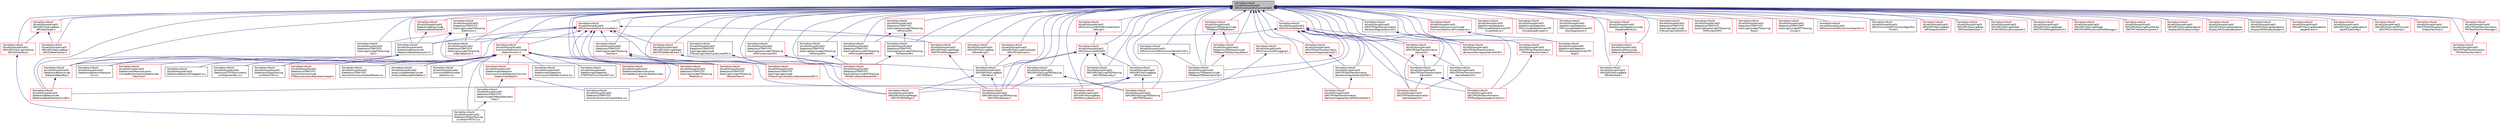 digraph "/home/travis/build/AliceO2Group/AliceO2/GPU/Common/GPUCommonDef.h"
{
 // INTERACTIVE_SVG=YES
  bgcolor="transparent";
  edge [fontname="Helvetica",fontsize="10",labelfontname="Helvetica",labelfontsize="10"];
  node [fontname="Helvetica",fontsize="10",shape=record];
  Node3 [label="/home/travis/build\l/AliceO2Group/AliceO2\l/GPU/Common/GPUCommonDef.h",height=0.2,width=0.4,color="black", fillcolor="grey75", style="filled", fontcolor="black"];
  Node3 -> Node4 [dir="back",color="midnightblue",fontsize="10",style="solid",fontname="Helvetica"];
  Node4 [label="/home/travis/build\l/AliceO2Group/AliceO2\l/Common/MathUtils/include\l/MathUtils/Utils.h",height=0.2,width=0.4,color="red",URL="$d9/d52/Common_2MathUtils_2include_2MathUtils_2Utils_8h.html"];
  Node4 -> Node5 [dir="back",color="midnightblue",fontsize="10",style="solid",fontname="Helvetica"];
  Node5 [label="/home/travis/build\l/AliceO2Group/AliceO2\l/Analysis/DataModel/include\l/Analysis/ReducedInfoTables.h",height=0.2,width=0.4,color="red",URL="$d4/dbd/ReducedInfoTables_8h.html"];
  Node4 -> Node8 [dir="back",color="midnightblue",fontsize="10",style="solid",fontname="Helvetica"];
  Node8 [label="/home/travis/build\l/AliceO2Group/AliceO2\l/Common/MathUtils/test\l/testUtils.cxx",height=0.2,width=0.4,color="black",URL="$df/df4/testUtils_8cxx.html"];
  Node4 -> Node9 [dir="back",color="midnightblue",fontsize="10",style="solid",fontname="Helvetica"];
  Node9 [label="/home/travis/build\l/AliceO2Group/AliceO2\l/DataFormats/Detectors\l/Common/include/DetectorsCommon\lDataFormats/DetID.h",height=0.2,width=0.4,color="red",URL="$d6/d31/DetID_8h.html"];
  Node9 -> Node183 [dir="back",color="midnightblue",fontsize="10",style="solid",fontname="Helvetica"];
  Node183 [label="/home/travis/build\l/AliceO2Group/AliceO2\l/Detectors/ITSMFT/ITS\l/base/include/ITSBase/Geometry\lTGeo.h",height=0.2,width=0.4,color="red",URL="$d9/dfb/ITSMFT_2ITS_2base_2include_2ITSBase_2GeometryTGeo_8h.html"];
  Node183 -> Node29 [dir="back",color="midnightblue",fontsize="10",style="solid",fontname="Helvetica"];
  Node29 [label="/home/travis/build\l/AliceO2Group/AliceO2\l/Detectors/GlobalTracking\l/src/MatchTPCITS.cxx",height=0.2,width=0.4,color="black",URL="$dc/d59/MatchTPCITS_8cxx.html"];
  Node9 -> Node409 [dir="back",color="midnightblue",fontsize="10",style="solid",fontname="Helvetica"];
  Node409 [label="/home/travis/build\l/AliceO2Group/AliceO2\l/Detectors/ITSMFT/ITS\l/reconstruction/src/ClustererTask.cxx",height=0.2,width=0.4,color="black",URL="$d8/d95/ITSMFT_2ITS_2reconstruction_2src_2ClustererTask_8cxx.html"];
  Node4 -> Node19 [dir="back",color="midnightblue",fontsize="10",style="solid",fontname="Helvetica"];
  Node19 [label="/home/travis/build\l/AliceO2Group/AliceO2\l/DataFormats/Detectors\l/Common/src/DetMatrixCache.cxx",height=0.2,width=0.4,color="black",URL="$d3/d4e/DetMatrixCache_8cxx.html"];
  Node4 -> Node429 [dir="back",color="midnightblue",fontsize="10",style="solid",fontname="Helvetica"];
  Node429 [label="/home/travis/build\l/AliceO2Group/AliceO2\l/DataFormats/Detectors\l/ITSMFT/MFT/src/TrackMFT.cxx",height=0.2,width=0.4,color="black",URL="$d7/d4a/TrackMFT_8cxx.html",tooltip="Implementation of the MFT track. "];
  Node4 -> Node62 [dir="back",color="midnightblue",fontsize="10",style="solid",fontname="Helvetica"];
  Node62 [label="/home/travis/build\l/AliceO2Group/AliceO2\l/DataFormats/Reconstruction\l/include/ReconstructionDataFormats/\lTrack.h",height=0.2,width=0.4,color="red",URL="$d7/d8b/DataFormats_2Reconstruction_2include_2ReconstructionDataFormats_2Track_8h.html"];
  Node4 -> Node430 [dir="back",color="midnightblue",fontsize="10",style="solid",fontname="Helvetica"];
  Node430 [label="/home/travis/build\l/AliceO2Group/AliceO2\l/DataFormats/Reconstruction\l/include/ReconstructionDataFormats\l/TrackFwd.h",height=0.2,width=0.4,color="red",URL="$d7/df7/TrackFwd_8h.html",tooltip="Base forward track model, params only, w/o covariance. "];
  Node4 -> Node433 [dir="back",color="midnightblue",fontsize="10",style="solid",fontname="Helvetica"];
  Node433 [label="/home/travis/build\l/AliceO2Group/AliceO2\l/Detectors/Base/include\l/DetectorsBase/Ray.h",height=0.2,width=0.4,color="red",URL="$d4/d1b/Ray_8h.html"];
  Node433 -> Node434 [dir="back",color="midnightblue",fontsize="10",style="solid",fontname="Helvetica"];
  Node434 [label="/home/travis/build\l/AliceO2Group/AliceO2\l/Detectors/Base/include\l/DetectorsBase/MatLayerCylSet.h",height=0.2,width=0.4,color="red",URL="$d9/da9/MatLayerCylSet_8h.html",tooltip="Declarations for the wrapper for the set of cylindrical material layers. "];
  Node4 -> Node371 [dir="back",color="midnightblue",fontsize="10",style="solid",fontname="Helvetica"];
  Node371 [label="/home/travis/build\l/AliceO2Group/AliceO2\l/Detectors/Base/src/MatLayer\lCyl.cxx",height=0.2,width=0.4,color="black",URL="$d1/d2b/MatLayerCyl_8cxx.html",tooltip="Implementation of single cylindrical material layer. "];
  Node4 -> Node143 [dir="back",color="midnightblue",fontsize="10",style="solid",fontname="Helvetica"];
  Node143 [label="/home/travis/build\l/AliceO2Group/AliceO2\l/Detectors/Base/src/Propagator.cxx",height=0.2,width=0.4,color="black",URL="$d8/dee/Propagator_8cxx.html"];
  Node4 -> Node344 [dir="back",color="midnightblue",fontsize="10",style="solid",fontname="Helvetica"];
  Node344 [label="/home/travis/build\l/AliceO2Group/AliceO2\l/Detectors/FIT/FT0/simulation\l/src/DigitizerTask.cxx",height=0.2,width=0.4,color="black",URL="$d8/d59/FIT_2FT0_2simulation_2src_2DigitizerTask_8cxx.html"];
  Node4 -> Node27 [dir="back",color="midnightblue",fontsize="10",style="solid",fontname="Helvetica"];
  Node27 [label="/home/travis/build\l/AliceO2Group/AliceO2\l/Detectors/GlobalTracking\l/src/MatchTOF.cxx",height=0.2,width=0.4,color="black",URL="$db/d6a/MatchTOF_8cxx.html"];
  Node4 -> Node29 [dir="back",color="midnightblue",fontsize="10",style="solid",fontname="Helvetica"];
  Node4 -> Node183 [dir="back",color="midnightblue",fontsize="10",style="solid",fontname="Helvetica"];
  Node4 -> Node415 [dir="back",color="midnightblue",fontsize="10",style="solid",fontname="Helvetica"];
  Node415 [label="/home/travis/build\l/AliceO2Group/AliceO2\l/Detectors/ITSMFT/ITS\l/reconstruction/include\l/ITSReconstruction/RecoGeomHelper.h",height=0.2,width=0.4,color="red",URL="$d4/d9f/RecoGeomHelper_8h.html",tooltip="Declarations of the helper class for clusters / roadwidth matching. "];
  Node4 -> Node409 [dir="back",color="midnightblue",fontsize="10",style="solid",fontname="Helvetica"];
  Node4 -> Node34 [dir="back",color="midnightblue",fontsize="10",style="solid",fontname="Helvetica"];
  Node34 [label="/home/travis/build\l/AliceO2Group/AliceO2\l/Detectors/ITSMFT/ITS\l/reconstruction/src/CookedTracker.cxx",height=0.2,width=0.4,color="black",URL="$d7/dca/CookedTracker_8cxx.html",tooltip="Implementation of the \"Cooked Matrix\" ITS tracker. "];
  Node4 -> Node437 [dir="back",color="midnightblue",fontsize="10",style="solid",fontname="Helvetica"];
  Node437 [label="/home/travis/build\l/AliceO2Group/AliceO2\l/Detectors/ITSMFT/ITS\l/tracking/include/ITStracking\l/MathUtils.h",height=0.2,width=0.4,color="red",URL="$dc/d3e/MathUtils_8h.html"];
  Node3 -> Node536 [dir="back",color="midnightblue",fontsize="10",style="solid",fontname="Helvetica"];
  Node536 [label="/home/travis/build\l/AliceO2Group/AliceO2\l/DataFormats/common/include\l/CommonDataFormat/TimeStamp.h",height=0.2,width=0.4,color="red",URL="$df/d5d/common_2include_2CommonDataFormat_2TimeStamp_8h.html"];
  Node536 -> Node646 [dir="back",color="midnightblue",fontsize="10",style="solid",fontname="Helvetica"];
  Node646 [label="/home/travis/build\l/AliceO2Group/AliceO2\l/DataFormats/Detectors\l/TPC/include/DataFormatsTPC\l/Digit.h",height=0.2,width=0.4,color="red",URL="$d3/d7d/DataFormats_2Detectors_2TPC_2include_2DataFormatsTPC_2Digit_8h.html"];
  Node3 -> Node703 [dir="back",color="midnightblue",fontsize="10",style="solid",fontname="Helvetica"];
  Node703 [label="/home/travis/build\l/AliceO2Group/AliceO2\l/DataFormats/Detectors\l/TPC/include/DataFormatsTPC\l/ClusterNative.h",height=0.2,width=0.4,color="red",URL="$de/dcd/ClusterNative_8h.html",tooltip="Class of a TPC cluster in TPC-native coordinates (row, time) "];
  Node3 -> Node714 [dir="back",color="midnightblue",fontsize="10",style="solid",fontname="Helvetica"];
  Node714 [label="/home/travis/build\l/AliceO2Group/AliceO2\l/DataFormats/Detectors\l/TPC/include/DataFormatsTPC\l/CompressedClusters.h",height=0.2,width=0.4,color="red",URL="$d2/d7d/CompressedClusters_8h.html",tooltip="Container to store compressed TPC cluster data. "];
  Node3 -> Node646 [dir="back",color="midnightblue",fontsize="10",style="solid",fontname="Helvetica"];
  Node3 -> Node719 [dir="back",color="midnightblue",fontsize="10",style="solid",fontname="Helvetica"];
  Node719 [label="/home/travis/build\l/AliceO2Group/AliceO2\l/DataFormats/Detectors\l/TPC/include/DataFormatsTPC\l/ZeroSuppression.h",height=0.2,width=0.4,color="red",URL="$dd/d04/ZeroSuppression_8h.html",tooltip="Definitions of TPC Zero Suppression Data Headers. "];
  Node3 -> Node729 [dir="back",color="midnightblue",fontsize="10",style="solid",fontname="Helvetica"];
  Node729 [label="/home/travis/build\l/AliceO2Group/AliceO2\l/DataFormats/Headers/include\l/Headers/RDHAny.h",height=0.2,width=0.4,color="red",URL="$d6/d89/RDHAny_8h.html"];
  Node729 -> Node741 [dir="back",color="midnightblue",fontsize="10",style="solid",fontname="Helvetica"];
  Node741 [label="/home/travis/build\l/AliceO2Group/AliceO2\l/Detectors/Raw/include\l/DetectorsRaw/RDHUtils.h",height=0.2,width=0.4,color="red",URL="$d6/dec/Raw_2include_2DetectorsRaw_2RDHUtils_8h.html"];
  Node741 -> Node834 [dir="back",color="midnightblue",fontsize="10",style="solid",fontname="Helvetica"];
  Node834 [label="/home/travis/build\l/AliceO2Group/AliceO2\l/GPU/GPUTracking/Base\l/GPURawData.h",height=0.2,width=0.4,color="red",URL="$d4/dbe/GPURawData_8h.html"];
  Node3 -> Node835 [dir="back",color="midnightblue",fontsize="10",style="solid",fontname="Helvetica"];
  Node835 [label="/home/travis/build\l/AliceO2Group/AliceO2\l/Detectors/Base/include\l/DetectorsBase/MatCell.h",height=0.2,width=0.4,color="red",URL="$db/dba/MatCell_8h.html",tooltip="Declarations for material properties of the cell (voxel) "];
  Node835 -> Node836 [dir="back",color="midnightblue",fontsize="10",style="solid",fontname="Helvetica"];
  Node836 [label="/home/travis/build\l/AliceO2Group/AliceO2\l/Detectors/Base/include\l/DetectorsBase/MatLayerCyl.h",height=0.2,width=0.4,color="black",URL="$da/df3/MatLayerCyl_8h.html",tooltip="Declarations for single cylindrical material layer class. "];
  Node836 -> Node434 [dir="back",color="midnightblue",fontsize="10",style="solid",fontname="Helvetica"];
  Node836 -> Node433 [dir="back",color="midnightblue",fontsize="10",style="solid",fontname="Helvetica"];
  Node836 -> Node371 [dir="back",color="midnightblue",fontsize="10",style="solid",fontname="Helvetica"];
  Node3 -> Node836 [dir="back",color="midnightblue",fontsize="10",style="solid",fontname="Helvetica"];
  Node3 -> Node434 [dir="back",color="midnightblue",fontsize="10",style="solid",fontname="Helvetica"];
  Node3 -> Node433 [dir="back",color="midnightblue",fontsize="10",style="solid",fontname="Helvetica"];
  Node3 -> Node448 [dir="back",color="midnightblue",fontsize="10",style="solid",fontname="Helvetica"];
  Node448 [label="/home/travis/build\l/AliceO2Group/AliceO2\l/Detectors/ITSMFT/ITS\l/tracking/cuda/include\l/ITStrackingCUDA/ClusterLinesGPU.h",height=0.2,width=0.4,color="black",URL="$d1/d4c/ClusterLinesGPU_8h.html",tooltip="GPU-compliant version of ClusterLines, for the moment separated, might create a common traits for Clu..."];
  Node448 -> Node442 [dir="back",color="midnightblue",fontsize="10",style="solid",fontname="Helvetica"];
  Node442 [label="/home/travis/build\l/AliceO2Group/AliceO2\l/Detectors/ITSMFT/ITS\l/tracking/cuda/include\l/ITStrackingCUDA/DeviceStoreVertexerGPU.h",height=0.2,width=0.4,color="red",URL="$dc/d8a/DeviceStoreVertexerGPU_8h.html"];
  Node3 -> Node442 [dir="back",color="midnightblue",fontsize="10",style="solid",fontname="Helvetica"];
  Node3 -> Node837 [dir="back",color="midnightblue",fontsize="10",style="solid",fontname="Helvetica"];
  Node837 [label="/home/travis/build\l/AliceO2Group/AliceO2\l/Detectors/ITSMFT/ITS\l/tracking/cuda/include\l/ITStrackingCUDA/Utils.h",height=0.2,width=0.4,color="red",URL="$d8/def/Detectors_2ITSMFT_2ITS_2tracking_2cuda_2include_2ITStrackingCUDA_2Utils_8h.html"];
  Node3 -> Node840 [dir="back",color="midnightblue",fontsize="10",style="solid",fontname="Helvetica"];
  Node840 [label="/home/travis/build\l/AliceO2Group/AliceO2\l/Detectors/ITSMFT/ITS\l/tracking/hip/include/ITStracking\lHIP/ArrayHIP.h",height=0.2,width=0.4,color="black",URL="$de/d49/ArrayHIP_8h.html"];
  Node840 -> Node444 [dir="back",color="midnightblue",fontsize="10",style="solid",fontname="Helvetica"];
  Node444 [label="/home/travis/build\l/AliceO2Group/AliceO2\l/Detectors/ITSMFT/ITS\l/tracking/hip/include/ITStracking\lHIP/DeviceStoreVertexerHIP.h",height=0.2,width=0.4,color="red",URL="$d4/d1e/DeviceStoreVertexerHIP_8h.html",tooltip="This class serves as memory interface for GPU vertexer. It will access needed data structures from de..."];
  Node3 -> Node449 [dir="back",color="midnightblue",fontsize="10",style="solid",fontname="Helvetica"];
  Node449 [label="/home/travis/build\l/AliceO2Group/AliceO2\l/Detectors/ITSMFT/ITS\l/tracking/hip/include/ITStracking\lHIP/ClusterLinesHIP.h",height=0.2,width=0.4,color="red",URL="$d2/dc8/ClusterLinesHIP_8h.html",tooltip="GPU-compliant version of ClusterLines, for the moment separated, might create a common traits for Clu..."];
  Node449 -> Node444 [dir="back",color="midnightblue",fontsize="10",style="solid",fontname="Helvetica"];
  Node3 -> Node841 [dir="back",color="midnightblue",fontsize="10",style="solid",fontname="Helvetica"];
  Node841 [label="/home/travis/build\l/AliceO2Group/AliceO2\l/Detectors/ITSMFT/ITS\l/tracking/hip/include/ITStracking\lHIP/ContextHIP.h",height=0.2,width=0.4,color="red",URL="$d6/dea/ContextHIP_8h.html"];
  Node3 -> Node444 [dir="back",color="midnightblue",fontsize="10",style="solid",fontname="Helvetica"];
  Node3 -> Node844 [dir="back",color="midnightblue",fontsize="10",style="solid",fontname="Helvetica"];
  Node844 [label="/home/travis/build\l/AliceO2Group/AliceO2\l/Detectors/ITSMFT/ITS\l/tracking/hip/include/ITStracking\lHIP/UniquePointerHIP.h",height=0.2,width=0.4,color="red",URL="$d1/d7c/UniquePointerHIP_8h.html"];
  Node844 -> Node444 [dir="back",color="midnightblue",fontsize="10",style="solid",fontname="Helvetica"];
  Node3 -> Node845 [dir="back",color="midnightblue",fontsize="10",style="solid",fontname="Helvetica"];
  Node845 [label="/home/travis/build\l/AliceO2Group/AliceO2\l/Detectors/ITSMFT/ITS\l/tracking/hip/include/ITStracking\lHIP/UtilsHIP.h",height=0.2,width=0.4,color="red",URL="$d8/d28/UtilsHIP_8h.html"];
  Node845 -> Node844 [dir="back",color="midnightblue",fontsize="10",style="solid",fontname="Helvetica"];
  Node845 -> Node846 [dir="back",color="midnightblue",fontsize="10",style="solid",fontname="Helvetica"];
  Node846 [label="/home/travis/build\l/AliceO2Group/AliceO2\l/Detectors/ITSMFT/ITS\l/tracking/hip/include/ITStracking\lHIP/VectorHIP.h",height=0.2,width=0.4,color="black",URL="$dd/dda/VectorHIP_8h.html"];
  Node846 -> Node444 [dir="back",color="midnightblue",fontsize="10",style="solid",fontname="Helvetica"];
  Node3 -> Node846 [dir="back",color="midnightblue",fontsize="10",style="solid",fontname="Helvetica"];
  Node3 -> Node847 [dir="back",color="midnightblue",fontsize="10",style="solid",fontname="Helvetica"];
  Node847 [label="/home/travis/build\l/AliceO2Group/AliceO2\l/Detectors/ITSMFT/ITS\l/tracking/include/ITStracking/\lCell.h",height=0.2,width=0.4,color="red",URL="$d3/d78/Detectors_2ITSMFT_2ITS_2tracking_2include_2ITStracking_2Cell_8h.html"];
  Node3 -> Node848 [dir="back",color="midnightblue",fontsize="10",style="solid",fontname="Helvetica"];
  Node848 [label="/home/travis/build\l/AliceO2Group/AliceO2\l/Detectors/ITSMFT/ITS\l/tracking/include/ITStracking\l/Definitions.h",height=0.2,width=0.4,color="red",URL="$df/d3d/Definitions_8h.html"];
  Node848 -> Node847 [dir="back",color="midnightblue",fontsize="10",style="solid",fontname="Helvetica"];
  Node848 -> Node856 [dir="back",color="midnightblue",fontsize="10",style="solid",fontname="Helvetica"];
  Node856 [label="/home/travis/build\l/AliceO2Group/AliceO2\l/Detectors/ITSMFT/ITS\l/tracking/include/ITStracking\l/IndexTableUtils.h",height=0.2,width=0.4,color="red",URL="$dc/ddf/ITS_2tracking_2include_2ITStracking_2IndexTableUtils_8h.html"];
  Node848 -> Node453 [dir="back",color="midnightblue",fontsize="10",style="solid",fontname="Helvetica"];
  Node453 [label="/home/travis/build\l/AliceO2Group/AliceO2\l/Detectors/ITSMFT/ITS\l/tracking/include/ITStracking\l/VertexerTraits.h",height=0.2,width=0.4,color="red",URL="$d2/dd6/VertexerTraits_8h.html",tooltip="Class to compute the primary vertex in ITS from tracklets. "];
  Node3 -> Node856 [dir="back",color="midnightblue",fontsize="10",style="solid",fontname="Helvetica"];
  Node3 -> Node437 [dir="back",color="midnightblue",fontsize="10",style="solid",fontname="Helvetica"];
  Node3 -> Node858 [dir="back",color="midnightblue",fontsize="10",style="solid",fontname="Helvetica"];
  Node858 [label="/home/travis/build\l/AliceO2Group/AliceO2\l/Detectors/ITSMFT/ITS\l/tracking/include/ITStracking/\lRoad.h",height=0.2,width=0.4,color="red",URL="$d4/d5a/ITS_2tracking_2include_2ITStracking_2Road_8h.html"];
  Node3 -> Node459 [dir="back",color="midnightblue",fontsize="10",style="solid",fontname="Helvetica"];
  Node459 [label="/home/travis/build\l/AliceO2Group/AliceO2\l/Detectors/ITSMFT/ITS\l/tracking/include/ITStracking\l/Tracklet.h",height=0.2,width=0.4,color="red",URL="$d8/db3/ITSMFT_2ITS_2tracking_2include_2ITStracking_2Tracklet_8h.html"];
  Node459 -> Node442 [dir="back",color="midnightblue",fontsize="10",style="solid",fontname="Helvetica"];
  Node459 -> Node444 [dir="back",color="midnightblue",fontsize="10",style="solid",fontname="Helvetica"];
  Node459 -> Node453 [dir="back",color="midnightblue",fontsize="10",style="solid",fontname="Helvetica"];
  Node3 -> Node453 [dir="back",color="midnightblue",fontsize="10",style="solid",fontname="Helvetica"];
  Node3 -> Node163 [dir="back",color="midnightblue",fontsize="10",style="solid",fontname="Helvetica"];
  Node163 [label="/home/travis/build\l/AliceO2Group/AliceO2\l/Detectors/ITSMFT/MFT\l/tracking/include/MFTTracking\l/Cluster.h",height=0.2,width=0.4,color="red",URL="$d5/df9/Detectors_2ITSMFT_2MFT_2tracking_2include_2MFTTracking_2Cluster_8h.html"];
  Node3 -> Node741 [dir="back",color="midnightblue",fontsize="10",style="solid",fontname="Helvetica"];
  Node3 -> Node861 [dir="back",color="midnightblue",fontsize="10",style="solid",fontname="Helvetica"];
  Node861 [label="/home/travis/build\l/AliceO2Group/AliceO2\l/Detectors/TRD/base/include\l/TRDBase/TRDGeometryBase.h",height=0.2,width=0.4,color="red",URL="$d8/dad/TRDGeometryBase_8h.html"];
  Node861 -> Node862 [dir="back",color="midnightblue",fontsize="10",style="solid",fontname="Helvetica"];
  Node862 [label="/home/travis/build\l/AliceO2Group/AliceO2\l/Detectors/TRD/base/include\l/TRDBase/TRDGeometryFlat.h",height=0.2,width=0.4,color="red",URL="$d3/d35/TRDGeometryFlat_8h.html"];
  Node3 -> Node862 [dir="back",color="midnightblue",fontsize="10",style="solid",fontname="Helvetica"];
  Node3 -> Node864 [dir="back",color="midnightblue",fontsize="10",style="solid",fontname="Helvetica"];
  Node864 [label="/home/travis/build\l/AliceO2Group/AliceO2\l/Detectors/TRD/base/include\l/TRDBase/TRDPadPlane.h",height=0.2,width=0.4,color="red",URL="$de/df3/TRDPadPlane_8h.html"];
  Node864 -> Node861 [dir="back",color="midnightblue",fontsize="10",style="solid",fontname="Helvetica"];
  Node864 -> Node862 [dir="back",color="midnightblue",fontsize="10",style="solid",fontname="Helvetica"];
  Node3 -> Node866 [dir="back",color="midnightblue",fontsize="10",style="solid",fontname="Helvetica"];
  Node866 [label="/home/travis/build\l/AliceO2Group/AliceO2\l/GPU/Common/GPUCommonAlgorithm.h",height=0.2,width=0.4,color="red",URL="$dd/d0b/GPUCommonAlgorithm_8h.html"];
  Node3 -> Node876 [dir="back",color="midnightblue",fontsize="10",style="solid",fontname="Helvetica"];
  Node876 [label="/home/travis/build\l/AliceO2Group/AliceO2\l/GPU/Common/GPUCommonAlgorithm\lThrust.h",height=0.2,width=0.4,color="black",URL="$d0/d79/GPUCommonAlgorithmThrust_8h.html"];
  Node3 -> Node877 [dir="back",color="midnightblue",fontsize="10",style="solid",fontname="Helvetica"];
  Node877 [label="/home/travis/build\l/AliceO2Group/AliceO2\l/GPU/Common/GPUCommonMath.h",height=0.2,width=0.4,color="red",URL="$d6/da2/GPUCommonMath_8h.html"];
  Node877 -> Node4 [dir="back",color="midnightblue",fontsize="10",style="solid",fontname="Helvetica"];
  Node877 -> Node836 [dir="back",color="midnightblue",fontsize="10",style="solid",fontname="Helvetica"];
  Node877 -> Node433 [dir="back",color="midnightblue",fontsize="10",style="solid",fontname="Helvetica"];
  Node877 -> Node856 [dir="back",color="midnightblue",fontsize="10",style="solid",fontname="Helvetica"];
  Node877 -> Node437 [dir="back",color="midnightblue",fontsize="10",style="solid",fontname="Helvetica"];
  Node877 -> Node459 [dir="back",color="midnightblue",fontsize="10",style="solid",fontname="Helvetica"];
  Node877 -> Node453 [dir="back",color="midnightblue",fontsize="10",style="solid",fontname="Helvetica"];
  Node877 -> Node878 [dir="back",color="midnightblue",fontsize="10",style="solid",fontname="Helvetica"];
  Node878 [label="/home/travis/build\l/AliceO2Group/AliceO2\l/GPU/GPUTracking/Base\l/GPUParam.h",height=0.2,width=0.4,color="red",URL="$df/d13/GPUParam_8h.html"];
  Node878 -> Node965 [dir="back",color="midnightblue",fontsize="10",style="solid",fontname="Helvetica"];
  Node965 [label="/home/travis/build\l/AliceO2Group/AliceO2\l/GPU/GPUTracking/Merger\l/GPUTPCGMMerger.h",height=0.2,width=0.4,color="red",URL="$d4/dcf/GPUTPCGMMerger_8h.html"];
  Node878 -> Node969 [dir="back",color="midnightblue",fontsize="10",style="solid",fontname="Helvetica"];
  Node969 [label="/home/travis/build\l/AliceO2Group/AliceO2\l/GPU/GPUTracking/TRDTracking\l/GPUTRDInterfaces.h",height=0.2,width=0.4,color="red",URL="$df/d77/GPUTRDInterfaces_8h.html"];
  Node877 -> Node974 [dir="back",color="midnightblue",fontsize="10",style="solid",fontname="Helvetica"];
  Node974 [label="/home/travis/build\l/AliceO2Group/AliceO2\l/GPU/GPUTracking/Merger\l/GPUTPCGMBorderTrack.h",height=0.2,width=0.4,color="red",URL="$d8/dd4/GPUTPCGMBorderTrack_8h.html"];
  Node974 -> Node965 [dir="back",color="midnightblue",fontsize="10",style="solid",fontname="Helvetica"];
  Node877 -> Node983 [dir="back",color="midnightblue",fontsize="10",style="solid",fontname="Helvetica"];
  Node983 [label="/home/travis/build\l/AliceO2Group/AliceO2\l/GPU/GPUTracking/Merger\l/GPUTPCGMPropagator.h",height=0.2,width=0.4,color="red",URL="$d0/dd8/GPUTPCGMPropagator_8h.html"];
  Node983 -> Node969 [dir="back",color="midnightblue",fontsize="10",style="solid",fontname="Helvetica"];
  Node877 -> Node969 [dir="back",color="midnightblue",fontsize="10",style="solid",fontname="Helvetica"];
  Node3 -> Node1006 [dir="back",color="midnightblue",fontsize="10",style="solid",fontname="Helvetica"];
  Node1006 [label="/home/travis/build\l/AliceO2Group/AliceO2\l/GPU/Common/GPUCommonTransform3D.h",height=0.2,width=0.4,color="black",URL="$d0/d53/GPUCommonTransform3D_8h.html"];
  Node1006 -> Node862 [dir="back",color="midnightblue",fontsize="10",style="solid",fontname="Helvetica"];
  Node3 -> Node1007 [dir="back",color="midnightblue",fontsize="10",style="solid",fontname="Helvetica"];
  Node1007 [label="/home/travis/build\l/AliceO2Group/AliceO2\l/GPU/Common/GPUDef.h",height=0.2,width=0.4,color="red",URL="$d2/d6d/GPUDef_8h.html"];
  Node1007 -> Node878 [dir="back",color="midnightblue",fontsize="10",style="solid",fontname="Helvetica"];
  Node1007 -> Node1008 [dir="back",color="midnightblue",fontsize="10",style="solid",fontname="Helvetica"];
  Node1008 [label="/home/travis/build\l/AliceO2Group/AliceO2\l/GPU/GPUTracking/Base\l/GPUProcessor.h",height=0.2,width=0.4,color="red",URL="$d6/d57/GPUProcessor_8h.html"];
  Node1008 -> Node1009 [dir="back",color="midnightblue",fontsize="10",style="solid",fontname="Helvetica"];
  Node1009 [label="/home/travis/build\l/AliceO2Group/AliceO2\l/GPU/GPUTracking/Base\l/GPUMemoryResource.h",height=0.2,width=0.4,color="red",URL="$d5/da6/GPUMemoryResource_8h.html"];
  Node1008 -> Node965 [dir="back",color="midnightblue",fontsize="10",style="solid",fontname="Helvetica"];
  Node1008 -> Node972 [dir="back",color="midnightblue",fontsize="10",style="solid",fontname="Helvetica"];
  Node972 [label="/home/travis/build\l/AliceO2Group/AliceO2\l/GPU/GPUTracking/TRDTracking\l/GPUTRDTracker.h",height=0.2,width=0.4,color="red",URL="$dd/d44/GPUTRDTracker_8h.html",tooltip="Online TRD tracker based on extrapolated TPC tracks. "];
  Node1007 -> Node1049 [dir="back",color="midnightblue",fontsize="10",style="solid",fontname="Helvetica"];
  Node1049 [label="/home/travis/build\l/AliceO2Group/AliceO2\l/GPU/GPUTracking/TRDTracking\l/GPUTRDGeometry.h",height=0.2,width=0.4,color="red",URL="$d6/d05/GPUTRDGeometry_8h.html"];
  Node1007 -> Node969 [dir="back",color="midnightblue",fontsize="10",style="solid",fontname="Helvetica"];
  Node1007 -> Node972 [dir="back",color="midnightblue",fontsize="10",style="solid",fontname="Helvetica"];
  Node3 -> Node1053 [dir="back",color="midnightblue",fontsize="10",style="solid",fontname="Helvetica"];
  Node1053 [label="/home/travis/build\l/AliceO2Group/AliceO2\l/GPU/Common/GPUDefConstantsAnd\lSettings.h",height=0.2,width=0.4,color="red",URL="$d2/d37/GPUDefConstantsAndSettings_8h.html"];
  Node1053 -> Node1007 [dir="back",color="midnightblue",fontsize="10",style="solid",fontname="Helvetica"];
  Node3 -> Node1071 [dir="back",color="midnightblue",fontsize="10",style="solid",fontname="Helvetica"];
  Node1071 [label="/home/travis/build\l/AliceO2Group/AliceO2\l/GPU/Common/GPULogging.h",height=0.2,width=0.4,color="red",URL="$df/ddc/GPULogging_8h.html"];
  Node1071 -> Node972 [dir="back",color="midnightblue",fontsize="10",style="solid",fontname="Helvetica"];
  Node3 -> Node878 [dir="back",color="midnightblue",fontsize="10",style="solid",fontname="Helvetica"];
  Node3 -> Node1059 [dir="back",color="midnightblue",fontsize="10",style="solid",fontname="Helvetica"];
  Node1059 [label="/home/travis/build\l/AliceO2Group/AliceO2\l/GPU/GPUTracking/Base\l/GPUSettings.h",height=0.2,width=0.4,color="red",URL="$dd/dc6/GPUSettings_8h.html"];
  Node1059 -> Node878 [dir="back",color="midnightblue",fontsize="10",style="solid",fontname="Helvetica"];
  Node3 -> Node1081 [dir="back",color="midnightblue",fontsize="10",style="solid",fontname="Helvetica"];
  Node1081 [label="/home/travis/build\l/AliceO2Group/AliceO2\l/GPU/GPUTracking/Base\l/GPUDataTypes.h",height=0.2,width=0.4,color="red",URL="$d4/dc5/GPUDataTypes_8h.html"];
  Node1081 -> Node1082 [dir="back",color="midnightblue",fontsize="10",style="solid",fontname="Helvetica"];
  Node1082 [label="/home/travis/build\l/AliceO2Group/AliceO2\l/GPU/GPUTracking/Base\l/GPUO2FakeClasses.h",height=0.2,width=0.4,color="red",URL="$da/d28/GPUO2FakeClasses_8h.html"];
  Node1081 -> Node1084 [dir="back",color="midnightblue",fontsize="10",style="solid",fontname="Helvetica"];
  Node1084 [label="/home/travis/build\l/AliceO2Group/AliceO2\l/GPU/GPUTracking/Interface\l/GPUO2Interface.h",height=0.2,width=0.4,color="red",URL="$dc/dae/GPUO2Interface_8h.html"];
  Node1084 -> Node29 [dir="back",color="midnightblue",fontsize="10",style="solid",fontname="Helvetica"];
  Node3 -> Node1082 [dir="back",color="midnightblue",fontsize="10",style="solid",fontname="Helvetica"];
  Node3 -> Node1085 [dir="back",color="midnightblue",fontsize="10",style="solid",fontname="Helvetica"];
  Node1085 [label="/home/travis/build\l/AliceO2Group/AliceO2\l/GPU/GPUTracking/Base\l/GPUOutputControl.h",height=0.2,width=0.4,color="red",URL="$d5/d5b/GPUOutputControl_8h.html"];
  Node3 -> Node1009 [dir="back",color="midnightblue",fontsize="10",style="solid",fontname="Helvetica"];
  Node3 -> Node1008 [dir="back",color="midnightblue",fontsize="10",style="solid",fontname="Helvetica"];
  Node3 -> Node1086 [dir="back",color="midnightblue",fontsize="10",style="solid",fontname="Helvetica"];
  Node1086 [label="/home/travis/build\l/AliceO2Group/AliceO2\l/GPU/GPUTracking/Base\l/GPUHostDataTypes.h",height=0.2,width=0.4,color="red",URL="$d6/d20/GPUHostDataTypes_8h.html"];
  Node3 -> Node834 [dir="back",color="midnightblue",fontsize="10",style="solid",fontname="Helvetica"];
  Node3 -> Node1087 [dir="back",color="midnightblue",fontsize="10",style="solid",fontname="Helvetica"];
  Node1087 [label="/home/travis/build\l/AliceO2Group/AliceO2\l/GPU/GPUTracking/Global\l/AliHLTGPUDumpComponent.h",height=0.2,width=0.4,color="red",URL="$d7/d0e/AliHLTGPUDumpComponent_8h.html"];
  Node3 -> Node1084 [dir="back",color="midnightblue",fontsize="10",style="solid",fontname="Helvetica"];
  Node3 -> Node974 [dir="back",color="midnightblue",fontsize="10",style="solid",fontname="Helvetica"];
  Node3 -> Node1088 [dir="back",color="midnightblue",fontsize="10",style="solid",fontname="Helvetica"];
  Node1088 [label="/home/travis/build\l/AliceO2Group/AliceO2\l/GPU/GPUTracking/Merger\l/GPUTPCGMMergedTrackHit.h",height=0.2,width=0.4,color="red",URL="$d3/dcc/GPUTPCGMMergedTrackHit_8h.html"];
  Node3 -> Node965 [dir="back",color="midnightblue",fontsize="10",style="solid",fontname="Helvetica"];
  Node3 -> Node1089 [dir="back",color="midnightblue",fontsize="10",style="solid",fontname="Helvetica"];
  Node1089 [label="/home/travis/build\l/AliceO2Group/AliceO2\l/GPU/GPUTracking/Merger\l/GPUTPCGMPolynomialFieldManager.h",height=0.2,width=0.4,color="red",URL="$d2/d7d/GPUTPCGMPolynomialFieldManager_8h.html"];
  Node3 -> Node983 [dir="back",color="midnightblue",fontsize="10",style="solid",fontname="Helvetica"];
  Node3 -> Node1090 [dir="back",color="midnightblue",fontsize="10",style="solid",fontname="Helvetica"];
  Node1090 [label="/home/travis/build\l/AliceO2Group/AliceO2\l/GPU/GPUTracking/SliceTracker\l/GPUTPCGeometry.h",height=0.2,width=0.4,color="red",URL="$d6/d1b/GPUTPCGeometry_8h.html"];
  Node1090 -> Node878 [dir="back",color="midnightblue",fontsize="10",style="solid",fontname="Helvetica"];
  Node3 -> Node1091 [dir="back",color="midnightblue",fontsize="10",style="solid",fontname="Helvetica"];
  Node1091 [label="/home/travis/build\l/AliceO2Group/AliceO2\l/GPU/GPUTracking/SliceTracker\l/GPUTPCTrackerComponent.h",height=0.2,width=0.4,color="red",URL="$dd/d8f/GPUTPCTrackerComponent_8h.html"];
  Node3 -> Node1061 [dir="back",color="midnightblue",fontsize="10",style="solid",fontname="Helvetica"];
  Node1061 [label="/home/travis/build\l/AliceO2Group/AliceO2\l/GPU/GPUTracking/Standalone\l/display/GPUDisplayConfig.h",height=0.2,width=0.4,color="red",URL="$d4/d50/GPUDisplayConfig_8h.html"];
  Node3 -> Node1092 [dir="back",color="midnightblue",fontsize="10",style="solid",fontname="Helvetica"];
  Node1092 [label="/home/travis/build\l/AliceO2Group/AliceO2\l/GPU/GPUTracking/Standalone\l/display/GPUDisplayBackend.h",height=0.2,width=0.4,color="red",URL="$d7/dba/GPUDisplayBackend_8h.html"];
  Node3 -> Node1099 [dir="back",color="midnightblue",fontsize="10",style="solid",fontname="Helvetica"];
  Node1099 [label="/home/travis/build\l/AliceO2Group/AliceO2\l/GPU/GPUTracking/Standalone\l/display/GPUDisplayShaders.h",height=0.2,width=0.4,color="black",URL="$d5/d7c/GPUDisplayShaders_8h.html"];
  Node3 -> Node1100 [dir="back",color="midnightblue",fontsize="10",style="solid",fontname="Helvetica"];
  Node1100 [label="/home/travis/build\l/AliceO2Group/AliceO2\l/GPU/Utils/FlatObject.h",height=0.2,width=0.4,color="red",URL="$db/dff/FlatObject_8h.html",tooltip="Definition of FlatObject class. "];
  Node1100 -> Node836 [dir="back",color="midnightblue",fontsize="10",style="solid",fontname="Helvetica"];
  Node1100 -> Node434 [dir="back",color="midnightblue",fontsize="10",style="solid",fontname="Helvetica"];
  Node1100 -> Node862 [dir="back",color="midnightblue",fontsize="10",style="solid",fontname="Helvetica"];
  Node1100 -> Node1103 [dir="back",color="midnightblue",fontsize="10",style="solid",fontname="Helvetica"];
  Node1103 [label="/home/travis/build\l/AliceO2Group/AliceO2\l/GPU/TPCFastTransformation\l/devtools/IrregularSpline1D.h",height=0.2,width=0.4,color="red",URL="$d4/de4/IrregularSpline1D_8h.html",tooltip="Definition of IrregularSpline1D class. "];
  Node1103 -> Node1105 [dir="back",color="midnightblue",fontsize="10",style="solid",fontname="Helvetica"];
  Node1105 [label="/home/travis/build\l/AliceO2Group/AliceO2\l/GPU/TPCFastTransformation\l/devtools/IrregularSpline2D3D.h",height=0.2,width=0.4,color="red",URL="$d8/d4b/IrregularSpline2D3D_8h.html",tooltip="Definition of IrregularSpline2D3D class. "];
  Node1105 -> Node1108 [dir="back",color="midnightblue",fontsize="10",style="solid",fontname="Helvetica"];
  Node1108 [label="/home/travis/build\l/AliceO2Group/AliceO2\l/GPU/TPCFastTransformation\l/devtools/IrregularSpline2D3DCalibrator.h",height=0.2,width=0.4,color="red",URL="$d4/dc9/IrregularSpline2D3DCalibrator_8h.html",tooltip="Definition of IrregularSpline2D3DCalibrator class. "];
  Node1100 -> Node1105 [dir="back",color="midnightblue",fontsize="10",style="solid",fontname="Helvetica"];
  Node1100 -> Node1109 [dir="back",color="midnightblue",fontsize="10",style="solid",fontname="Helvetica"];
  Node1109 [label="/home/travis/build\l/AliceO2Group/AliceO2\l/GPU/TPCFastTransformation\l/devtools/SemiregularSpline2D3D.h",height=0.2,width=0.4,color="red",URL="$d3/d05/SemiregularSpline2D3D_8h.html",tooltip="Definition of SemiregularSpline2D3D class. "];
  Node1100 -> Node1111 [dir="back",color="midnightblue",fontsize="10",style="solid",fontname="Helvetica"];
  Node1111 [label="/home/travis/build\l/AliceO2Group/AliceO2\l/GPU/TPCFastTransformation\l/Spline1D.h",height=0.2,width=0.4,color="red",URL="$de/da6/Spline1D_8h.html",tooltip="Definition of Spline1D class. "];
  Node1111 -> Node1112 [dir="back",color="midnightblue",fontsize="10",style="solid",fontname="Helvetica"];
  Node1112 [label="/home/travis/build\l/AliceO2Group/AliceO2\l/GPU/TPCFastTransformation\l/SplineHelper1D.h",height=0.2,width=0.4,color="red",URL="$d2/da7/SplineHelper1D_8h.html",tooltip="Definition of SplineHelper1D class. "];
  Node1112 -> Node1113 [dir="back",color="midnightblue",fontsize="10",style="solid",fontname="Helvetica"];
  Node1113 [label="/home/travis/build\l/AliceO2Group/AliceO2\l/GPU/TPCFastTransformation\l/SplineHelper2D.h",height=0.2,width=0.4,color="red",URL="$d0/d1e/SplineHelper2D_8h.html",tooltip="Definition of SplineHelper2D class. "];
  Node1111 -> Node1117 [dir="back",color="midnightblue",fontsize="10",style="solid",fontname="Helvetica"];
  Node1117 [label="/home/travis/build\l/AliceO2Group/AliceO2\l/GPU/TPCFastTransformation\l/Spline2D.h",height=0.2,width=0.4,color="red",URL="$dd/d27/Spline2D_8h.html",tooltip="Definition of Spline2D class. "];
  Node1117 -> Node1113 [dir="back",color="midnightblue",fontsize="10",style="solid",fontname="Helvetica"];
  Node1117 -> Node1119 [dir="back",color="midnightblue",fontsize="10",style="solid",fontname="Helvetica"];
  Node1119 [label="/home/travis/build\l/AliceO2Group/AliceO2\l/GPU/TPCFastTransformation\l/TPCFastSpaceChargeCorrection.h",height=0.2,width=0.4,color="red",URL="$d8/d93/TPCFastSpaceChargeCorrection_8h.html",tooltip="Definition of TPCFastSpaceChargeCorrection class. "];
  Node1111 -> Node1113 [dir="back",color="midnightblue",fontsize="10",style="solid",fontname="Helvetica"];
  Node1100 -> Node1117 [dir="back",color="midnightblue",fontsize="10",style="solid",fontname="Helvetica"];
  Node1100 -> Node1119 [dir="back",color="midnightblue",fontsize="10",style="solid",fontname="Helvetica"];
  Node3 -> Node1120 [dir="back",color="midnightblue",fontsize="10",style="solid",fontname="Helvetica"];
  Node1120 [label="/home/travis/build\l/AliceO2Group/AliceO2\l/GPU/GPUTracking/Standalone\l/qa/genEvents.h",height=0.2,width=0.4,color="red",URL="$d7/d2d/genEvents_8h.html"];
  Node3 -> Node1068 [dir="back",color="midnightblue",fontsize="10",style="solid",fontname="Helvetica"];
  Node1068 [label="/home/travis/build\l/AliceO2Group/AliceO2\l/GPU/GPUTracking/Standalone\l/qa/GPUQAConfig.h",height=0.2,width=0.4,color="red",URL="$d8/d93/GPUQAConfig_8h.html"];
  Node3 -> Node950 [dir="back",color="midnightblue",fontsize="10",style="solid",fontname="Helvetica"];
  Node950 [label="/home/travis/build\l/AliceO2Group/AliceO2\l/GPU/GPUTracking/TPCConvert\l/GPUTPCConvertImpl.h",height=0.2,width=0.4,color="red",URL="$d1/d2e/GPUTPCConvertImpl_8h.html"];
  Node3 -> Node1121 [dir="back",color="midnightblue",fontsize="10",style="solid",fontname="Helvetica"];
  Node1121 [label="/home/travis/build\l/AliceO2Group/AliceO2\l/GPU/TPCFastTransformation\l/ChebyshevFit1D.h",height=0.2,width=0.4,color="red",URL="$d0/d70/ChebyshevFit1D_8h.html",tooltip="Definition of ChebyshevFit1D class. "];
  Node3 -> Node1103 [dir="back",color="midnightblue",fontsize="10",style="solid",fontname="Helvetica"];
  Node3 -> Node1105 [dir="back",color="midnightblue",fontsize="10",style="solid",fontname="Helvetica"];
  Node3 -> Node1108 [dir="back",color="midnightblue",fontsize="10",style="solid",fontname="Helvetica"];
  Node3 -> Node1123 [dir="back",color="midnightblue",fontsize="10",style="solid",fontname="Helvetica"];
  Node1123 [label="/home/travis/build\l/AliceO2Group/AliceO2\l/GPU/TPCFastTransformation\l/devtools/RegularSpline1D.h",height=0.2,width=0.4,color="black",URL="$d2/d57/RegularSpline1D_8h.html",tooltip="Definition of IrregularSpline1D class. "];
  Node1123 -> Node1109 [dir="back",color="midnightblue",fontsize="10",style="solid",fontname="Helvetica"];
  Node3 -> Node1109 [dir="back",color="midnightblue",fontsize="10",style="solid",fontname="Helvetica"];
  Node3 -> Node1111 [dir="back",color="midnightblue",fontsize="10",style="solid",fontname="Helvetica"];
  Node3 -> Node1112 [dir="back",color="midnightblue",fontsize="10",style="solid",fontname="Helvetica"];
  Node3 -> Node1117 [dir="back",color="midnightblue",fontsize="10",style="solid",fontname="Helvetica"];
  Node3 -> Node1113 [dir="back",color="midnightblue",fontsize="10",style="solid",fontname="Helvetica"];
  Node3 -> Node1124 [dir="back",color="midnightblue",fontsize="10",style="solid",fontname="Helvetica"];
  Node1124 [label="/home/travis/build\l/AliceO2Group/AliceO2\l/GPU/TPCFastTransformation\l/TPCFastTransformGeo.h",height=0.2,width=0.4,color="red",URL="$d5/dde/TPCFastTransformGeo_8h.html",tooltip="Definition of TPCFastTransformGeo class. "];
  Node1124 -> Node1119 [dir="back",color="midnightblue",fontsize="10",style="solid",fontname="Helvetica"];
  Node3 -> Node1119 [dir="back",color="midnightblue",fontsize="10",style="solid",fontname="Helvetica"];
  Node3 -> Node1125 [dir="back",color="midnightblue",fontsize="10",style="solid",fontname="Helvetica"];
  Node1125 [label="/home/travis/build\l/AliceO2Group/AliceO2\l/GPU/TPCFastTransformation\l/TPCFastTransformManager.h",height=0.2,width=0.4,color="red",URL="$d5/d2a/TPCFastTransformManager_8h.html",tooltip="Definition of TPCFastTransformManager class. "];
  Node1125 -> Node1126 [dir="back",color="midnightblue",fontsize="10",style="solid",fontname="Helvetica"];
  Node1126 [label="/home/travis/build\l/AliceO2Group/AliceO2\l/GPU/TPCFastTransformation\l/TPCFastTransformQA.h",height=0.2,width=0.4,color="red",URL="$d0/db6/TPCFastTransformQA_8h.html"];
  Node3 -> Node1126 [dir="back",color="midnightblue",fontsize="10",style="solid",fontname="Helvetica"];
  Node3 -> Node1127 [dir="back",color="midnightblue",fontsize="10",style="solid",fontname="Helvetica"];
  Node1127 [label="/home/travis/build\l/AliceO2Group/AliceO2\l/GPU/GPUTracking/TRDTracking\l/GPUTRDDef.h",height=0.2,width=0.4,color="red",URL="$d7/d4f/GPUTRDDef_8h.html"];
  Node1127 -> Node969 [dir="back",color="midnightblue",fontsize="10",style="solid",fontname="Helvetica"];
  Node1127 -> Node972 [dir="back",color="midnightblue",fontsize="10",style="solid",fontname="Helvetica"];
  Node3 -> Node1049 [dir="back",color="midnightblue",fontsize="10",style="solid",fontname="Helvetica"];
  Node3 -> Node969 [dir="back",color="midnightblue",fontsize="10",style="solid",fontname="Helvetica"];
  Node3 -> Node972 [dir="back",color="midnightblue",fontsize="10",style="solid",fontname="Helvetica"];
}
